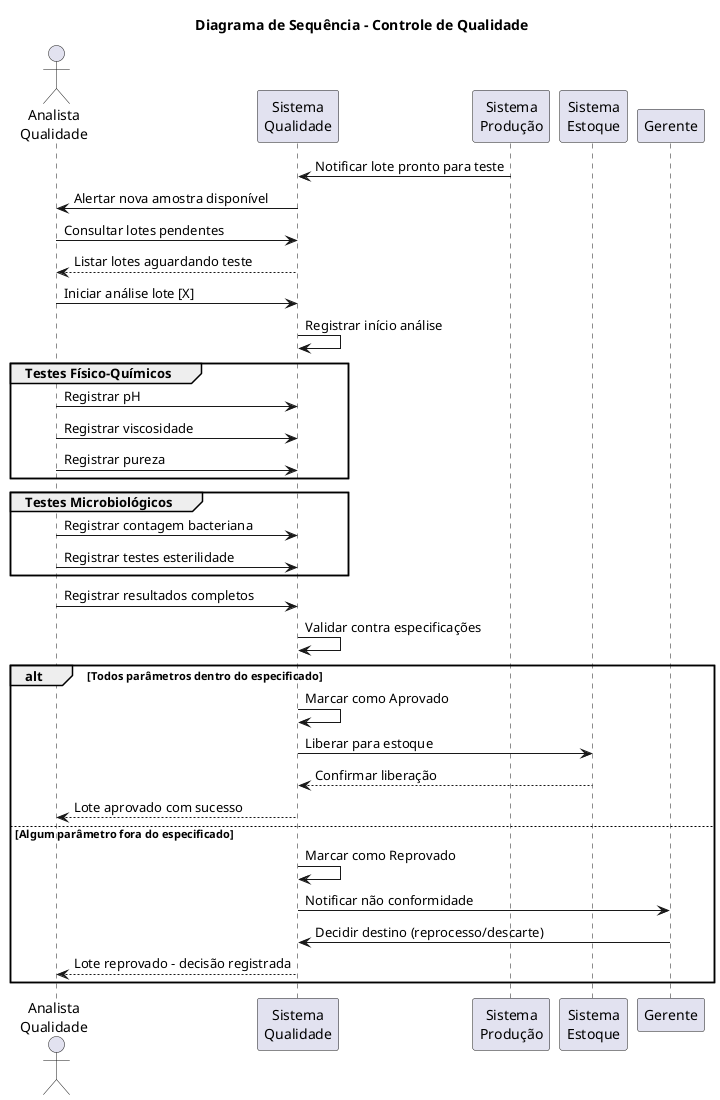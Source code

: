 @startuml
title Diagrama de Sequência - Controle de Qualidade

actor "Analista\nQualidade" as Analista
participant "Sistema\nQualidade" as Sistema
participant "Sistema\nProdução" as Producao
participant "Sistema\nEstoque" as Estoque
participant Gerente

Producao -> Sistema: Notificar lote pronto para teste
Sistema -> Analista: Alertar nova amostra disponível

Analista -> Sistema: Consultar lotes pendentes
Sistema --> Analista: Listar lotes aguardando teste

Analista -> Sistema: Iniciar análise lote [X]
Sistema -> Sistema: Registrar início análise

group Testes Físico-Químicos
  Analista -> Sistema: Registrar pH
  Analista -> Sistema: Registrar viscosidade
  Analista -> Sistema: Registrar pureza
end

group Testes Microbiológicos
  Analista -> Sistema: Registrar contagem bacteriana
  Analista -> Sistema: Registrar testes esterilidade
end

Analista -> Sistema: Registrar resultados completos
Sistema -> Sistema: Validar contra especificações

alt Todos parâmetros dentro do especificado
  Sistema -> Sistema: Marcar como Aprovado
  Sistema -> Estoque: Liberar para estoque
  Estoque --> Sistema: Confirmar liberação
  Sistema --> Analista: Lote aprovado com sucesso
else Algum parâmetro fora do especificado
  Sistema -> Sistema: Marcar como Reprovado
  Sistema -> Gerente: Notificar não conformidade
  Gerente -> Sistema: Decidir destino (reprocesso/descarte)
  Sistema --> Analista: Lote reprovado - decisão registrada
end

@enduml